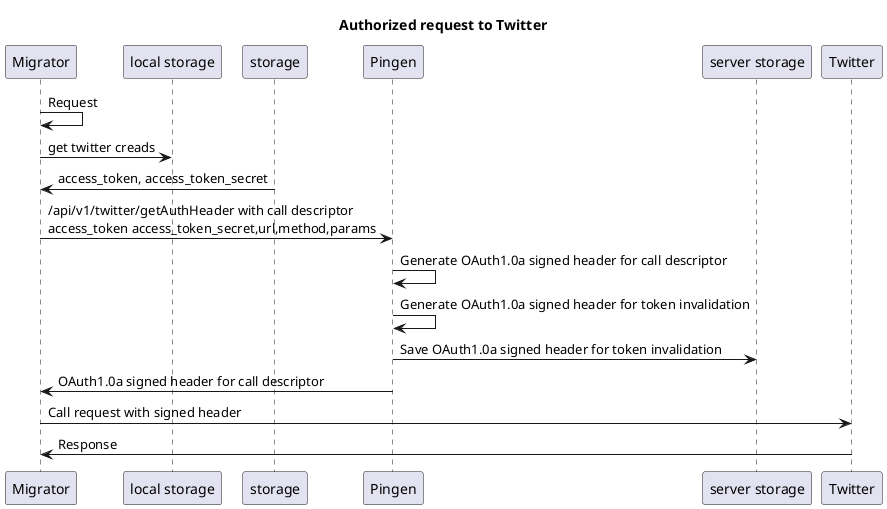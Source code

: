 @startuml
title Authorized request to Twitter
Migrator -> Migrator : Request
Migrator -> "local storage" : get twitter creads
"storage" -> Migrator :  access_token, access_token_secret
Migrator -> Pingen : /api/v1/twitter/getAuthHeader with call descriptor\naccess_token access_token_secret,url,method,params
Pingen -> Pingen : Generate OAuth1.0a signed header for call descriptor
Pingen -> Pingen : Generate OAuth1.0a signed header for token invalidation
Pingen -> "server storage" : Save OAuth1.0a signed header for token invalidation
Pingen -> Migrator : OAuth1.0a signed header for call descriptor
Migrator -> Twitter : Call request with signed header
Twitter -> Migrator : Response
@enduml